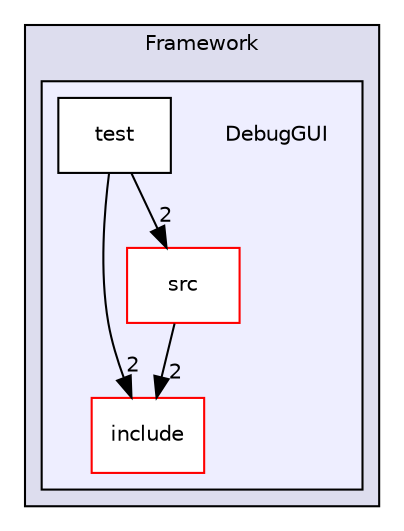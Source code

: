digraph "/home/travis/build/AliceO2Group/AliceO2/Framework/DebugGUI" {
  bgcolor=transparent;
  compound=true
  node [ fontsize="10", fontname="Helvetica"];
  edge [ labelfontsize="10", labelfontname="Helvetica"];
  subgraph clusterdir_bcbb2cf9a3d3d83e5515c82071a07177 {
    graph [ bgcolor="#ddddee", pencolor="black", label="Framework" fontname="Helvetica", fontsize="10", URL="dir_bcbb2cf9a3d3d83e5515c82071a07177.html"]
  subgraph clusterdir_f0af9df59806ed8bcb6931e6b1774828 {
    graph [ bgcolor="#eeeeff", pencolor="black", label="" URL="dir_f0af9df59806ed8bcb6931e6b1774828.html"];
    dir_f0af9df59806ed8bcb6931e6b1774828 [shape=plaintext label="DebugGUI"];
    dir_9f67c1693d5e4a33705ade974fc96801 [shape=box label="include" color="red" fillcolor="white" style="filled" URL="dir_9f67c1693d5e4a33705ade974fc96801.html"];
    dir_98f4601f151917f192e5caded93b8eca [shape=box label="src" color="red" fillcolor="white" style="filled" URL="dir_98f4601f151917f192e5caded93b8eca.html"];
    dir_c885cf6e245b25772baa90ae312a59d3 [shape=box label="test" color="black" fillcolor="white" style="filled" URL="dir_c885cf6e245b25772baa90ae312a59d3.html"];
  }
  }
  dir_c885cf6e245b25772baa90ae312a59d3->dir_9f67c1693d5e4a33705ade974fc96801 [headlabel="2", labeldistance=1.5 headhref="dir_000244_000240.html"];
  dir_c885cf6e245b25772baa90ae312a59d3->dir_98f4601f151917f192e5caded93b8eca [headlabel="2", labeldistance=1.5 headhref="dir_000244_000242.html"];
  dir_98f4601f151917f192e5caded93b8eca->dir_9f67c1693d5e4a33705ade974fc96801 [headlabel="2", labeldistance=1.5 headhref="dir_000242_000240.html"];
}
